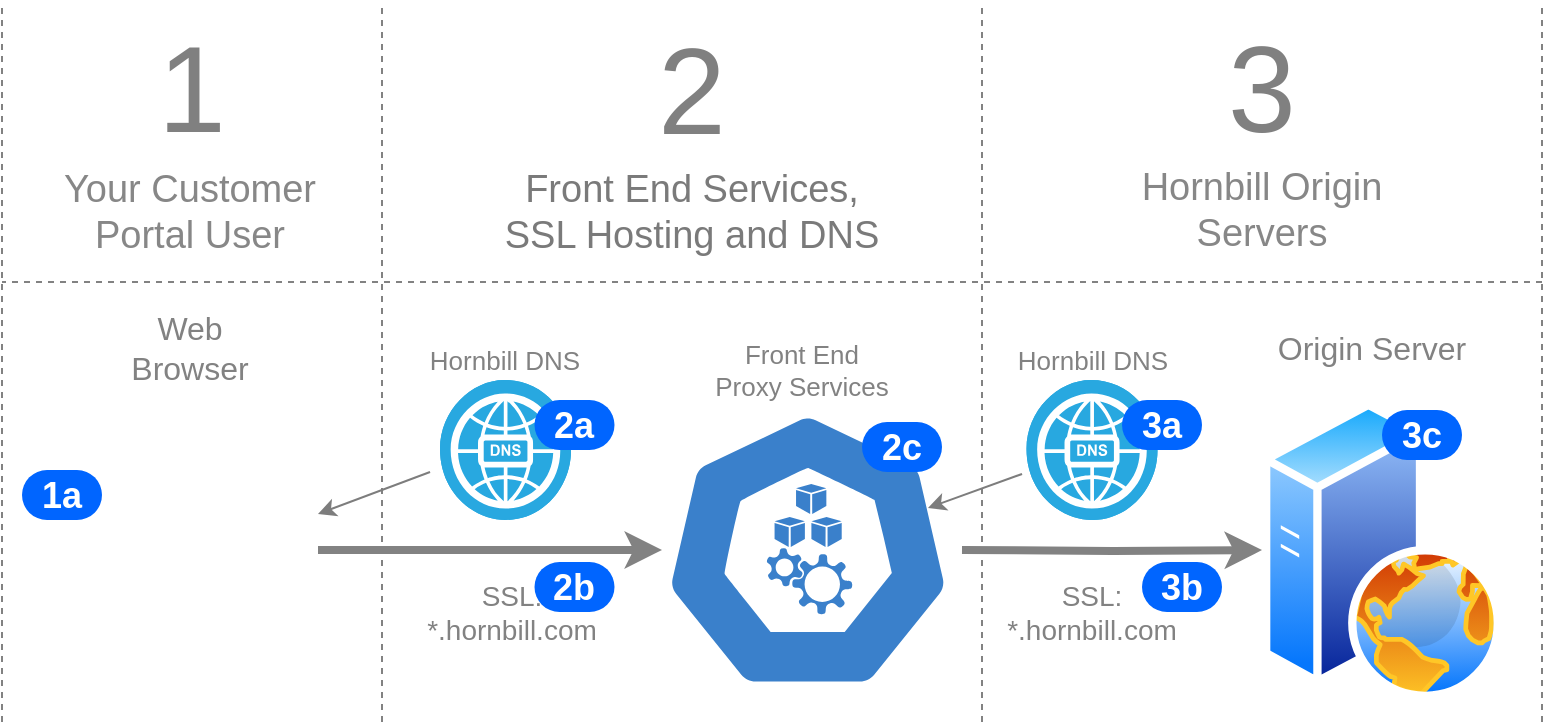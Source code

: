 <mxfile version="22.1.21" type="device" pages="2">
  <diagram name="Page-1" id="e0iJqbVawJMwF9Dr6PBd">
    <mxGraphModel dx="1564" dy="1061" grid="1" gridSize="10" guides="1" tooltips="1" connect="1" arrows="1" fold="1" page="1" pageScale="1" pageWidth="1100" pageHeight="850" math="0" shadow="0">
      <root>
        <mxCell id="0" />
        <mxCell id="1" parent="0" />
        <mxCell id="Qzpklr-ywFZGnQnEP8zE-7" style="edgeStyle=orthogonalEdgeStyle;rounded=0;orthogonalLoop=1;jettySize=auto;html=1;exitX=1;exitY=0.5;exitDx=0;exitDy=0;strokeWidth=4;fontColor=#858585;strokeColor=#828282;" parent="1" source="Qzpklr-ywFZGnQnEP8zE-2" target="Qzpklr-ywFZGnQnEP8zE-10" edge="1">
          <mxGeometry relative="1" as="geometry">
            <mxPoint x="440" y="394" as="targetPoint" />
          </mxGeometry>
        </mxCell>
        <mxCell id="Qzpklr-ywFZGnQnEP8zE-2" value="" style="shape=image;html=1;verticalAlign=top;verticalLabelPosition=bottom;labelBackgroundColor=#ffffff;imageAspect=0;aspect=fixed;image=https://cdn2.iconfinder.com/data/icons/bitsies/128/Application-128.png" parent="1" vertex="1">
          <mxGeometry x="150" y="330" width="128" height="128" as="geometry" />
        </mxCell>
        <mxCell id="Qzpklr-ywFZGnQnEP8zE-8" style="edgeStyle=orthogonalEdgeStyle;rounded=0;orthogonalLoop=1;jettySize=auto;html=1;exitX=1;exitY=0.5;exitDx=0;exitDy=0;entryX=0;entryY=0.5;entryDx=0;entryDy=0;strokeWidth=4;fontColor=#858585;strokeColor=#828282;" parent="1" target="Qzpklr-ywFZGnQnEP8zE-5" edge="1">
          <mxGeometry relative="1" as="geometry">
            <mxPoint x="600" y="394" as="sourcePoint" />
          </mxGeometry>
        </mxCell>
        <mxCell id="Qzpklr-ywFZGnQnEP8zE-5" value="" style="image;aspect=fixed;perimeter=ellipsePerimeter;html=1;align=center;shadow=0;dashed=0;spacingTop=3;image=img/lib/active_directory/web_server.svg;" parent="1" vertex="1">
          <mxGeometry x="750" y="319" width="120" height="150" as="geometry" />
        </mxCell>
        <mxCell id="Qzpklr-ywFZGnQnEP8zE-9" value="Web Browser" style="text;strokeColor=none;align=center;fillColor=none;html=1;verticalAlign=middle;whiteSpace=wrap;rounded=0;fontSize=16;fontColor=#828282;" parent="1" vertex="1">
          <mxGeometry x="184" y="278" width="60" height="30" as="geometry" />
        </mxCell>
        <mxCell id="Qzpklr-ywFZGnQnEP8zE-10" value="" style="aspect=fixed;sketch=0;html=1;dashed=0;whitespace=wrap;fillColor=#3a80cb;strokeColor=#ffffff;points=[[0.005,0.63,0],[0.1,0.2,0],[0.9,0.2,0],[0.5,0,0],[0.995,0.63,0],[0.72,0.99,0],[0.5,1,0],[0.28,0.99,0]];shape=mxgraph.kubernetes.icon2;prIcon=k_proxy" parent="1" vertex="1">
          <mxGeometry x="450" y="324" width="145.83" height="140" as="geometry" />
        </mxCell>
        <mxCell id="Qzpklr-ywFZGnQnEP8zE-11" value="Front End &lt;br&gt;Proxy Services" style="text;strokeColor=none;align=center;fillColor=none;html=1;verticalAlign=middle;whiteSpace=wrap;rounded=0;fontSize=13;fontColor=#828282;" parent="1" vertex="1">
          <mxGeometry x="460" y="283" width="120" height="41" as="geometry" />
        </mxCell>
        <mxCell id="Qzpklr-ywFZGnQnEP8zE-12" value="Origin Server" style="text;strokeColor=none;align=center;fillColor=none;html=1;verticalAlign=middle;whiteSpace=wrap;rounded=0;fontSize=16;fontColor=#828282;" parent="1" vertex="1">
          <mxGeometry x="740" y="278" width="130" height="30" as="geometry" />
        </mxCell>
        <mxCell id="Qzpklr-ywFZGnQnEP8zE-14" value="SSL: *.hornbill.com" style="text;strokeColor=none;align=center;fillColor=none;html=1;verticalAlign=middle;whiteSpace=wrap;rounded=0;fontSize=14;fontColor=#828282;" parent="1" vertex="1">
          <mxGeometry x="610" y="410" width="110" height="30" as="geometry" />
        </mxCell>
        <mxCell id="Qzpklr-ywFZGnQnEP8zE-15" value="SSL: *.hornbill.com" style="text;strokeColor=none;align=center;fillColor=none;html=1;verticalAlign=middle;whiteSpace=wrap;rounded=0;fontSize=14;fontColor=#828282;" parent="1" vertex="1">
          <mxGeometry x="320" y="410" width="110" height="30" as="geometry" />
        </mxCell>
        <mxCell id="Qzpklr-ywFZGnQnEP8zE-17" value="" style="endArrow=none;dashed=1;html=1;rounded=0;strokeColor=#828282;" parent="1" edge="1">
          <mxGeometry width="50" height="50" relative="1" as="geometry">
            <mxPoint x="120" y="480" as="sourcePoint" />
            <mxPoint x="120" y="120" as="targetPoint" />
          </mxGeometry>
        </mxCell>
        <mxCell id="Qzpklr-ywFZGnQnEP8zE-19" value="" style="endArrow=none;dashed=1;html=1;rounded=0;strokeColor=#828282;" parent="1" edge="1">
          <mxGeometry width="50" height="50" relative="1" as="geometry">
            <mxPoint x="310" y="480" as="sourcePoint" />
            <mxPoint x="310" y="120" as="targetPoint" />
          </mxGeometry>
        </mxCell>
        <mxCell id="Qzpklr-ywFZGnQnEP8zE-20" value="" style="endArrow=none;dashed=1;html=1;rounded=0;strokeColor=#828282;" parent="1" edge="1">
          <mxGeometry width="50" height="50" relative="1" as="geometry">
            <mxPoint x="610" y="480" as="sourcePoint" />
            <mxPoint x="610" y="120" as="targetPoint" />
          </mxGeometry>
        </mxCell>
        <mxCell id="Qzpklr-ywFZGnQnEP8zE-21" value="" style="endArrow=none;dashed=1;html=1;rounded=0;strokeColor=#828282;" parent="1" edge="1">
          <mxGeometry width="50" height="50" relative="1" as="geometry">
            <mxPoint x="890" y="480" as="sourcePoint" />
            <mxPoint x="890" y="120" as="targetPoint" />
          </mxGeometry>
        </mxCell>
        <mxCell id="Qzpklr-ywFZGnQnEP8zE-22" value="Your Customer Portal User" style="text;strokeColor=none;align=center;fillColor=none;html=1;verticalAlign=middle;whiteSpace=wrap;rounded=0;fontSize=19;fontColor=#878787;" parent="1" vertex="1">
          <mxGeometry x="144" y="210" width="140" height="30" as="geometry" />
        </mxCell>
        <mxCell id="Qzpklr-ywFZGnQnEP8zE-23" value="" style="endArrow=none;dashed=1;html=1;rounded=0;strokeColor=#828282;" parent="1" edge="1">
          <mxGeometry width="50" height="50" relative="1" as="geometry">
            <mxPoint x="890" y="260" as="sourcePoint" />
            <mxPoint x="120" y="260" as="targetPoint" />
          </mxGeometry>
        </mxCell>
        <mxCell id="Qzpklr-ywFZGnQnEP8zE-25" value="Hornbill Origin Servers" style="text;strokeColor=none;align=center;fillColor=none;html=1;verticalAlign=middle;whiteSpace=wrap;rounded=0;fontSize=19;fontColor=#878787;" parent="1" vertex="1">
          <mxGeometry x="680" y="209" width="140" height="30" as="geometry" />
        </mxCell>
        <mxCell id="k23ZDoN9Q337AnpMpF-1-1" value="1" style="text;strokeColor=none;align=center;fillColor=none;html=1;verticalAlign=middle;whiteSpace=wrap;rounded=0;fontSize=61;fontColor=#808080;" vertex="1" parent="1">
          <mxGeometry x="185" y="149" width="60" height="30" as="geometry" />
        </mxCell>
        <mxCell id="k23ZDoN9Q337AnpMpF-1-2" value="2" style="text;strokeColor=none;align=center;fillColor=none;html=1;verticalAlign=middle;whiteSpace=wrap;rounded=0;fontSize=61;fontColor=#808080;" vertex="1" parent="1">
          <mxGeometry x="435" y="150" width="60" height="30" as="geometry" />
        </mxCell>
        <mxCell id="k23ZDoN9Q337AnpMpF-1-3" value="3" style="text;strokeColor=none;align=center;fillColor=none;html=1;verticalAlign=middle;whiteSpace=wrap;rounded=0;fontSize=61;fontColor=#808080;" vertex="1" parent="1">
          <mxGeometry x="720" y="149" width="60" height="30" as="geometry" />
        </mxCell>
        <mxCell id="BhbZMBMpCcrd_O0oHLyH-1" value="" style="fillColor=#28A8E0;verticalLabelPosition=bottom;sketch=0;html=1;strokeColor=#ffffff;verticalAlign=top;align=center;points=[[0.145,0.145,0],[0.5,0,0],[0.855,0.145,0],[1,0.5,0],[0.855,0.855,0],[0.5,1,0],[0.145,0.855,0],[0,0.5,0]];pointerEvents=1;shape=mxgraph.cisco_safe.compositeIcon;bgIcon=ellipse;resIcon=mxgraph.cisco_safe.capability.dns;" vertex="1" parent="1">
          <mxGeometry x="339" y="309" width="65.5" height="70" as="geometry" />
        </mxCell>
        <mxCell id="BhbZMBMpCcrd_O0oHLyH-2" value="" style="fillColor=#28A8E0;verticalLabelPosition=bottom;sketch=0;html=1;strokeColor=#ffffff;verticalAlign=top;align=center;points=[[0.145,0.145,0],[0.5,0,0],[0.855,0.145,0],[1,0.5,0],[0.855,0.855,0],[0.5,1,0],[0.145,0.855,0],[0,0.5,0]];pointerEvents=1;shape=mxgraph.cisco_safe.compositeIcon;bgIcon=ellipse;resIcon=mxgraph.cisco_safe.capability.dns;" vertex="1" parent="1">
          <mxGeometry x="632.25" y="309" width="65.5" height="70" as="geometry" />
        </mxCell>
        <mxCell id="BhbZMBMpCcrd_O0oHLyH-3" value="Hornbill DNS" style="text;strokeColor=none;align=center;fillColor=none;html=1;verticalAlign=middle;whiteSpace=wrap;rounded=0;fontSize=13;fontColor=#828282;" vertex="1" parent="1">
          <mxGeometry x="317.25" y="278" width="109" height="41" as="geometry" />
        </mxCell>
        <mxCell id="BhbZMBMpCcrd_O0oHLyH-4" value="" style="endArrow=classic;html=1;rounded=0;entryX=1;entryY=0.25;entryDx=0;entryDy=0;exitX=-0.076;exitY=0.657;exitDx=0;exitDy=0;exitPerimeter=0;strokeColor=#7D7D7D;" edge="1" parent="1" source="BhbZMBMpCcrd_O0oHLyH-1">
          <mxGeometry width="50" height="50" relative="1" as="geometry">
            <mxPoint x="529" y="578" as="sourcePoint" />
            <mxPoint x="278" y="376" as="targetPoint" />
          </mxGeometry>
        </mxCell>
        <mxCell id="BhbZMBMpCcrd_O0oHLyH-5" value="Hornbill DNS" style="text;strokeColor=none;align=center;fillColor=none;html=1;verticalAlign=middle;whiteSpace=wrap;rounded=0;fontSize=13;fontColor=#828282;" vertex="1" parent="1">
          <mxGeometry x="611" y="278" width="109" height="41" as="geometry" />
        </mxCell>
        <mxCell id="BhbZMBMpCcrd_O0oHLyH-6" value="" style="endArrow=classic;html=1;rounded=0;entryX=0.912;entryY=0.25;entryDx=0;entryDy=0;exitX=-0.034;exitY=0.671;exitDx=0;exitDy=0;exitPerimeter=0;entryPerimeter=0;strokeColor=#7D7D7D;" edge="1" parent="1" source="BhbZMBMpCcrd_O0oHLyH-2">
          <mxGeometry width="50" height="50" relative="1" as="geometry">
            <mxPoint x="529" y="608" as="sourcePoint" />
            <mxPoint x="583" y="373" as="targetPoint" />
          </mxGeometry>
        </mxCell>
        <mxCell id="18rW2Bz5MX6qdplTCGLK-1" value="Front End Services, SSL Hosting and DNS" style="text;strokeColor=none;align=center;fillColor=none;html=1;verticalAlign=middle;whiteSpace=wrap;rounded=0;fontSize=19;fontColor=#7A7A7A;" vertex="1" parent="1">
          <mxGeometry x="365" y="210" width="200" height="30" as="geometry" />
        </mxCell>
        <mxCell id="nAU2XdqlkbkZ2xkkbE1r-1" value="1a" style="rounded=1;fillColor=#0065FF;strokeColor=none;html=1;fontColor=#ffffff;align=center;verticalAlign=middle;whiteSpace=wrap;fontSize=18;fontStyle=1;arcSize=50;sketch=0;" vertex="1" parent="1">
          <mxGeometry x="130" y="354" width="40" height="25" as="geometry" />
        </mxCell>
        <mxCell id="nAU2XdqlkbkZ2xkkbE1r-2" value="2a" style="rounded=1;fillColor=#0065FF;strokeColor=none;html=1;fontColor=#ffffff;align=center;verticalAlign=middle;whiteSpace=wrap;fontSize=18;fontStyle=1;arcSize=50;sketch=0;" vertex="1" parent="1">
          <mxGeometry x="386.25" y="319" width="40" height="25" as="geometry" />
        </mxCell>
        <mxCell id="nAU2XdqlkbkZ2xkkbE1r-3" value="2b" style="rounded=1;fillColor=#0065FF;strokeColor=none;html=1;fontColor=#ffffff;align=center;verticalAlign=middle;whiteSpace=wrap;fontSize=18;fontStyle=1;arcSize=50;sketch=0;" vertex="1" parent="1">
          <mxGeometry x="386.25" y="400" width="40" height="25" as="geometry" />
        </mxCell>
        <mxCell id="nAU2XdqlkbkZ2xkkbE1r-4" value="2c" style="rounded=1;fillColor=#0065FF;strokeColor=none;html=1;fontColor=#ffffff;align=center;verticalAlign=middle;whiteSpace=wrap;fontSize=18;fontStyle=1;arcSize=50;sketch=0;" vertex="1" parent="1">
          <mxGeometry x="550" y="330" width="40" height="25" as="geometry" />
        </mxCell>
        <mxCell id="nAU2XdqlkbkZ2xkkbE1r-5" value="3a" style="rounded=1;fillColor=#0065FF;strokeColor=none;html=1;fontColor=#ffffff;align=center;verticalAlign=middle;whiteSpace=wrap;fontSize=18;fontStyle=1;arcSize=50;sketch=0;" vertex="1" parent="1">
          <mxGeometry x="680" y="319" width="40" height="25" as="geometry" />
        </mxCell>
        <mxCell id="nAU2XdqlkbkZ2xkkbE1r-6" value="3b" style="rounded=1;fillColor=#0065FF;strokeColor=none;html=1;fontColor=#ffffff;align=center;verticalAlign=middle;whiteSpace=wrap;fontSize=18;fontStyle=1;arcSize=50;sketch=0;" vertex="1" parent="1">
          <mxGeometry x="690" y="400" width="40" height="25" as="geometry" />
        </mxCell>
        <mxCell id="nAU2XdqlkbkZ2xkkbE1r-7" value="3c" style="rounded=1;fillColor=#0065FF;strokeColor=none;html=1;fontColor=#ffffff;align=center;verticalAlign=middle;whiteSpace=wrap;fontSize=18;fontStyle=1;arcSize=50;sketch=0;" vertex="1" parent="1">
          <mxGeometry x="810" y="324" width="40" height="25" as="geometry" />
        </mxCell>
      </root>
    </mxGraphModel>
  </diagram>
  <diagram id="o5HljhhdwKU8IjdqJJ3T" name="Page-2">
    <mxGraphModel dx="1564" dy="1061" grid="1" gridSize="10" guides="1" tooltips="1" connect="1" arrows="1" fold="1" page="1" pageScale="1" pageWidth="1100" pageHeight="850" math="0" shadow="0">
      <root>
        <mxCell id="0" />
        <mxCell id="1" parent="0" />
        <mxCell id="c8HKCaFDpiRmlSBbnHrU-1" style="edgeStyle=orthogonalEdgeStyle;rounded=0;orthogonalLoop=1;jettySize=auto;html=1;exitX=1;exitY=0.5;exitDx=0;exitDy=0;strokeWidth=4;fontColor=#858585;strokeColor=#828282;" edge="1" parent="1" source="c8HKCaFDpiRmlSBbnHrU-2" target="c8HKCaFDpiRmlSBbnHrU-6">
          <mxGeometry relative="1" as="geometry">
            <mxPoint x="441" y="380" as="targetPoint" />
          </mxGeometry>
        </mxCell>
        <mxCell id="c8HKCaFDpiRmlSBbnHrU-2" value="" style="shape=image;html=1;verticalAlign=top;verticalLabelPosition=bottom;labelBackgroundColor=#ffffff;imageAspect=0;aspect=fixed;image=https://cdn2.iconfinder.com/data/icons/bitsies/128/Application-128.png" vertex="1" parent="1">
          <mxGeometry x="151" y="316" width="128" height="128" as="geometry" />
        </mxCell>
        <mxCell id="c8HKCaFDpiRmlSBbnHrU-3" style="edgeStyle=orthogonalEdgeStyle;rounded=0;orthogonalLoop=1;jettySize=auto;html=1;exitX=1;exitY=0.5;exitDx=0;exitDy=0;entryX=0;entryY=0.5;entryDx=0;entryDy=0;strokeWidth=4;fontColor=#858585;strokeColor=#828282;" edge="1" parent="1" target="c8HKCaFDpiRmlSBbnHrU-4">
          <mxGeometry relative="1" as="geometry">
            <mxPoint x="601" y="380" as="sourcePoint" />
          </mxGeometry>
        </mxCell>
        <mxCell id="c8HKCaFDpiRmlSBbnHrU-4" value="" style="image;aspect=fixed;perimeter=ellipsePerimeter;html=1;align=center;shadow=0;dashed=0;spacingTop=3;image=img/lib/active_directory/web_server.svg;" vertex="1" parent="1">
          <mxGeometry x="751" y="305" width="120" height="150" as="geometry" />
        </mxCell>
        <mxCell id="c8HKCaFDpiRmlSBbnHrU-5" value="Web Browser" style="text;strokeColor=none;align=center;fillColor=none;html=1;verticalAlign=middle;whiteSpace=wrap;rounded=0;fontSize=16;fontColor=#828282;" vertex="1" parent="1">
          <mxGeometry x="185" y="264" width="60" height="30" as="geometry" />
        </mxCell>
        <mxCell id="c8HKCaFDpiRmlSBbnHrU-6" value="" style="aspect=fixed;sketch=0;html=1;dashed=0;whitespace=wrap;fillColor=#10a866;strokeColor=#ffffff;points=[[0.005,0.63,0],[0.1,0.2,0],[0.9,0.2,0],[0.5,0,0],[0.995,0.63,0],[0.72,0.99,0],[0.5,1,0],[0.28,0.99,0]];shape=mxgraph.kubernetes.icon2;prIcon=k_proxy" vertex="1" parent="1">
          <mxGeometry x="451" y="310" width="145.83" height="140" as="geometry" />
        </mxCell>
        <mxCell id="c8HKCaFDpiRmlSBbnHrU-7" value="Front End &lt;br&gt;Proxy Services" style="text;strokeColor=none;align=center;fillColor=none;html=1;verticalAlign=middle;whiteSpace=wrap;rounded=0;fontSize=13;fontColor=#828282;" vertex="1" parent="1">
          <mxGeometry x="437.0" y="264" width="160" height="41" as="geometry" />
        </mxCell>
        <mxCell id="c8HKCaFDpiRmlSBbnHrU-8" value="Origin Server" style="text;strokeColor=none;align=center;fillColor=none;html=1;verticalAlign=middle;whiteSpace=wrap;rounded=0;fontSize=16;fontColor=#828282;" vertex="1" parent="1">
          <mxGeometry x="741" y="264" width="130" height="30" as="geometry" />
        </mxCell>
        <mxCell id="c8HKCaFDpiRmlSBbnHrU-9" value="SSL: *.hornbill.com" style="text;strokeColor=none;align=center;fillColor=none;html=1;verticalAlign=middle;whiteSpace=wrap;rounded=0;fontSize=14;fontColor=#828282;" vertex="1" parent="1">
          <mxGeometry x="611" y="396" width="110" height="30" as="geometry" />
        </mxCell>
        <mxCell id="c8HKCaFDpiRmlSBbnHrU-10" value="SSL: *.yourdomain.com" style="text;strokeColor=none;align=center;fillColor=none;html=1;verticalAlign=middle;whiteSpace=wrap;rounded=0;fontSize=14;fontColor=#828282;" vertex="1" parent="1">
          <mxGeometry x="316" y="396" width="110" height="30" as="geometry" />
        </mxCell>
        <mxCell id="c8HKCaFDpiRmlSBbnHrU-11" value="" style="endArrow=none;dashed=1;html=1;rounded=0;strokeColor=#828282;" edge="1" parent="1">
          <mxGeometry width="50" height="50" relative="1" as="geometry">
            <mxPoint x="121" y="476" as="sourcePoint" />
            <mxPoint x="121" y="116" as="targetPoint" />
          </mxGeometry>
        </mxCell>
        <mxCell id="c8HKCaFDpiRmlSBbnHrU-12" value="" style="endArrow=none;dashed=1;html=1;rounded=0;strokeColor=#828282;" edge="1" parent="1">
          <mxGeometry width="50" height="50" relative="1" as="geometry">
            <mxPoint x="311" y="476" as="sourcePoint" />
            <mxPoint x="311" y="116" as="targetPoint" />
          </mxGeometry>
        </mxCell>
        <mxCell id="c8HKCaFDpiRmlSBbnHrU-13" value="" style="endArrow=none;dashed=1;html=1;rounded=0;strokeColor=#828282;" edge="1" parent="1">
          <mxGeometry width="50" height="50" relative="1" as="geometry">
            <mxPoint x="597.83" y="476" as="sourcePoint" />
            <mxPoint x="597.83" y="116" as="targetPoint" />
          </mxGeometry>
        </mxCell>
        <mxCell id="c8HKCaFDpiRmlSBbnHrU-14" value="" style="endArrow=none;dashed=1;html=1;rounded=0;strokeColor=#828282;" edge="1" parent="1">
          <mxGeometry width="50" height="50" relative="1" as="geometry">
            <mxPoint x="891" y="476" as="sourcePoint" />
            <mxPoint x="891" y="116" as="targetPoint" />
          </mxGeometry>
        </mxCell>
        <mxCell id="c8HKCaFDpiRmlSBbnHrU-15" value="Your Customer Portal User" style="text;strokeColor=none;align=center;fillColor=none;html=1;verticalAlign=middle;whiteSpace=wrap;rounded=0;fontSize=19;fontColor=#7A7A7A;" vertex="1" parent="1">
          <mxGeometry x="145" y="196" width="140" height="30" as="geometry" />
        </mxCell>
        <mxCell id="c8HKCaFDpiRmlSBbnHrU-16" value="" style="endArrow=none;dashed=1;html=1;rounded=0;strokeColor=#828282;" edge="1" parent="1">
          <mxGeometry width="50" height="50" relative="1" as="geometry">
            <mxPoint x="891" y="246" as="sourcePoint" />
            <mxPoint x="121" y="246" as="targetPoint" />
          </mxGeometry>
        </mxCell>
        <mxCell id="c8HKCaFDpiRmlSBbnHrU-17" value="Front End Services, SSL Hosting and DNS" style="text;strokeColor=none;align=center;fillColor=none;html=1;verticalAlign=middle;whiteSpace=wrap;rounded=0;fontSize=19;fontColor=#7A7A7A;" vertex="1" parent="1">
          <mxGeometry x="360" y="196" width="200" height="30" as="geometry" />
        </mxCell>
        <mxCell id="c8HKCaFDpiRmlSBbnHrU-18" value="Hornbill Origin Servers" style="text;strokeColor=none;align=center;fillColor=none;html=1;verticalAlign=middle;whiteSpace=wrap;rounded=0;fontSize=19;fontColor=#7A7A7A;" vertex="1" parent="1">
          <mxGeometry x="670" y="196" width="140" height="30" as="geometry" />
        </mxCell>
        <mxCell id="SDzw4-02KsJTTwtYXOAr-1" value="1" style="text;strokeColor=none;align=center;fillColor=none;html=1;verticalAlign=middle;whiteSpace=wrap;rounded=0;fontSize=61;fontColor=#808080;" vertex="1" parent="1">
          <mxGeometry x="185" y="137" width="60" height="30" as="geometry" />
        </mxCell>
        <mxCell id="SDzw4-02KsJTTwtYXOAr-2" value="2" style="text;strokeColor=none;align=center;fillColor=none;html=1;verticalAlign=middle;whiteSpace=wrap;rounded=0;fontSize=61;fontColor=#808080;" vertex="1" parent="1">
          <mxGeometry x="437" y="137" width="60" height="30" as="geometry" />
        </mxCell>
        <mxCell id="SDzw4-02KsJTTwtYXOAr-3" value="3" style="text;strokeColor=none;align=center;fillColor=none;html=1;verticalAlign=middle;whiteSpace=wrap;rounded=0;fontSize=61;fontColor=#808080;" vertex="1" parent="1">
          <mxGeometry x="709" y="137" width="60" height="30" as="geometry" />
        </mxCell>
        <mxCell id="Hp9wlKIpDadDx-CeE9wh-1" value="" style="fillColor=#28A8E0;verticalLabelPosition=bottom;sketch=0;html=1;strokeColor=#ffffff;verticalAlign=top;align=center;points=[[0.145,0.145,0],[0.5,0,0],[0.855,0.145,0],[1,0.5,0],[0.855,0.855,0],[0.5,1,0],[0.145,0.855,0],[0,0.5,0]];pointerEvents=1;shape=mxgraph.cisco_safe.compositeIcon;bgIcon=ellipse;resIcon=mxgraph.cisco_safe.capability.dns;" vertex="1" parent="1">
          <mxGeometry x="340" y="292" width="65.5" height="70" as="geometry" />
        </mxCell>
        <mxCell id="Hp9wlKIpDadDx-CeE9wh-2" value="" style="fillColor=#28A8E0;verticalLabelPosition=bottom;sketch=0;html=1;strokeColor=#ffffff;verticalAlign=top;align=center;points=[[0.145,0.145,0],[0.5,0,0],[0.855,0.145,0],[1,0.5,0],[0.855,0.855,0],[0.5,1,0],[0.145,0.855,0],[0,0.5,0]];pointerEvents=1;shape=mxgraph.cisco_safe.compositeIcon;bgIcon=ellipse;resIcon=mxgraph.cisco_safe.capability.dns;" vertex="1" parent="1">
          <mxGeometry x="633.25" y="292" width="65.5" height="70" as="geometry" />
        </mxCell>
        <mxCell id="Hp9wlKIpDadDx-CeE9wh-3" value="Your DNS" style="text;strokeColor=none;align=center;fillColor=none;html=1;verticalAlign=middle;whiteSpace=wrap;rounded=0;fontSize=13;fontColor=#828282;" vertex="1" parent="1">
          <mxGeometry x="318.25" y="261" width="109" height="41" as="geometry" />
        </mxCell>
        <mxCell id="Hp9wlKIpDadDx-CeE9wh-5" value="" style="endArrow=classic;html=1;rounded=0;entryX=1;entryY=0.25;entryDx=0;entryDy=0;exitX=-0.076;exitY=0.657;exitDx=0;exitDy=0;exitPerimeter=0;strokeColor=#858585;" edge="1" parent="1" source="Hp9wlKIpDadDx-CeE9wh-1">
          <mxGeometry width="50" height="50" relative="1" as="geometry">
            <mxPoint x="530" y="561" as="sourcePoint" />
            <mxPoint x="279" y="359" as="targetPoint" />
          </mxGeometry>
        </mxCell>
        <mxCell id="Hp9wlKIpDadDx-CeE9wh-6" value="Hornbill DNS" style="text;strokeColor=none;align=center;fillColor=none;html=1;verticalAlign=middle;whiteSpace=wrap;rounded=0;fontSize=13;fontColor=#828282;" vertex="1" parent="1">
          <mxGeometry x="612" y="261" width="109" height="41" as="geometry" />
        </mxCell>
        <mxCell id="Hp9wlKIpDadDx-CeE9wh-7" value="" style="endArrow=classic;html=1;rounded=0;entryX=0.912;entryY=0.25;entryDx=0;entryDy=0;exitX=-0.034;exitY=0.671;exitDx=0;exitDy=0;exitPerimeter=0;entryPerimeter=0;strokeColor=#858585;" edge="1" parent="1" source="Hp9wlKIpDadDx-CeE9wh-2">
          <mxGeometry width="50" height="50" relative="1" as="geometry">
            <mxPoint x="530" y="591" as="sourcePoint" />
            <mxPoint x="583.997" y="356" as="targetPoint" />
          </mxGeometry>
        </mxCell>
        <mxCell id="nbVjbP5Ub9Csl9oC0INZ-1" value="1a" style="rounded=1;fillColor=#0065FF;strokeColor=none;html=1;fontColor=#ffffff;align=center;verticalAlign=middle;whiteSpace=wrap;fontSize=18;fontStyle=1;arcSize=50;sketch=0;" vertex="1" parent="1">
          <mxGeometry x="130" y="340" width="40" height="25" as="geometry" />
        </mxCell>
        <mxCell id="nbVjbP5Ub9Csl9oC0INZ-2" value="2a" style="rounded=1;fillColor=#0065FF;strokeColor=none;html=1;fontColor=#ffffff;align=center;verticalAlign=middle;whiteSpace=wrap;fontSize=18;fontStyle=1;arcSize=50;sketch=0;" vertex="1" parent="1">
          <mxGeometry x="386.25" y="305" width="40" height="25" as="geometry" />
        </mxCell>
        <mxCell id="nbVjbP5Ub9Csl9oC0INZ-3" value="2b" style="rounded=1;fillColor=#0065FF;strokeColor=none;html=1;fontColor=#ffffff;align=center;verticalAlign=middle;whiteSpace=wrap;fontSize=18;fontStyle=1;arcSize=50;sketch=0;" vertex="1" parent="1">
          <mxGeometry x="386.25" y="386" width="40" height="25" as="geometry" />
        </mxCell>
        <mxCell id="nbVjbP5Ub9Csl9oC0INZ-4" value="2c" style="rounded=1;fillColor=#0065FF;strokeColor=none;html=1;fontColor=#ffffff;align=center;verticalAlign=middle;whiteSpace=wrap;fontSize=18;fontStyle=1;arcSize=50;sketch=0;" vertex="1" parent="1">
          <mxGeometry x="550" y="316" width="40" height="25" as="geometry" />
        </mxCell>
        <mxCell id="nbVjbP5Ub9Csl9oC0INZ-5" value="3a" style="rounded=1;fillColor=#0065FF;strokeColor=none;html=1;fontColor=#ffffff;align=center;verticalAlign=middle;whiteSpace=wrap;fontSize=18;fontStyle=1;arcSize=50;sketch=0;" vertex="1" parent="1">
          <mxGeometry x="680" y="305" width="40" height="25" as="geometry" />
        </mxCell>
        <mxCell id="nbVjbP5Ub9Csl9oC0INZ-6" value="3b" style="rounded=1;fillColor=#0065FF;strokeColor=none;html=1;fontColor=#ffffff;align=center;verticalAlign=middle;whiteSpace=wrap;fontSize=18;fontStyle=1;arcSize=50;sketch=0;" vertex="1" parent="1">
          <mxGeometry x="690" y="386" width="40" height="25" as="geometry" />
        </mxCell>
        <mxCell id="nbVjbP5Ub9Csl9oC0INZ-7" value="3c" style="rounded=1;fillColor=#0065FF;strokeColor=none;html=1;fontColor=#ffffff;align=center;verticalAlign=middle;whiteSpace=wrap;fontSize=18;fontStyle=1;arcSize=50;sketch=0;" vertex="1" parent="1">
          <mxGeometry x="810" y="310" width="40" height="25" as="geometry" />
        </mxCell>
      </root>
    </mxGraphModel>
  </diagram>
</mxfile>
